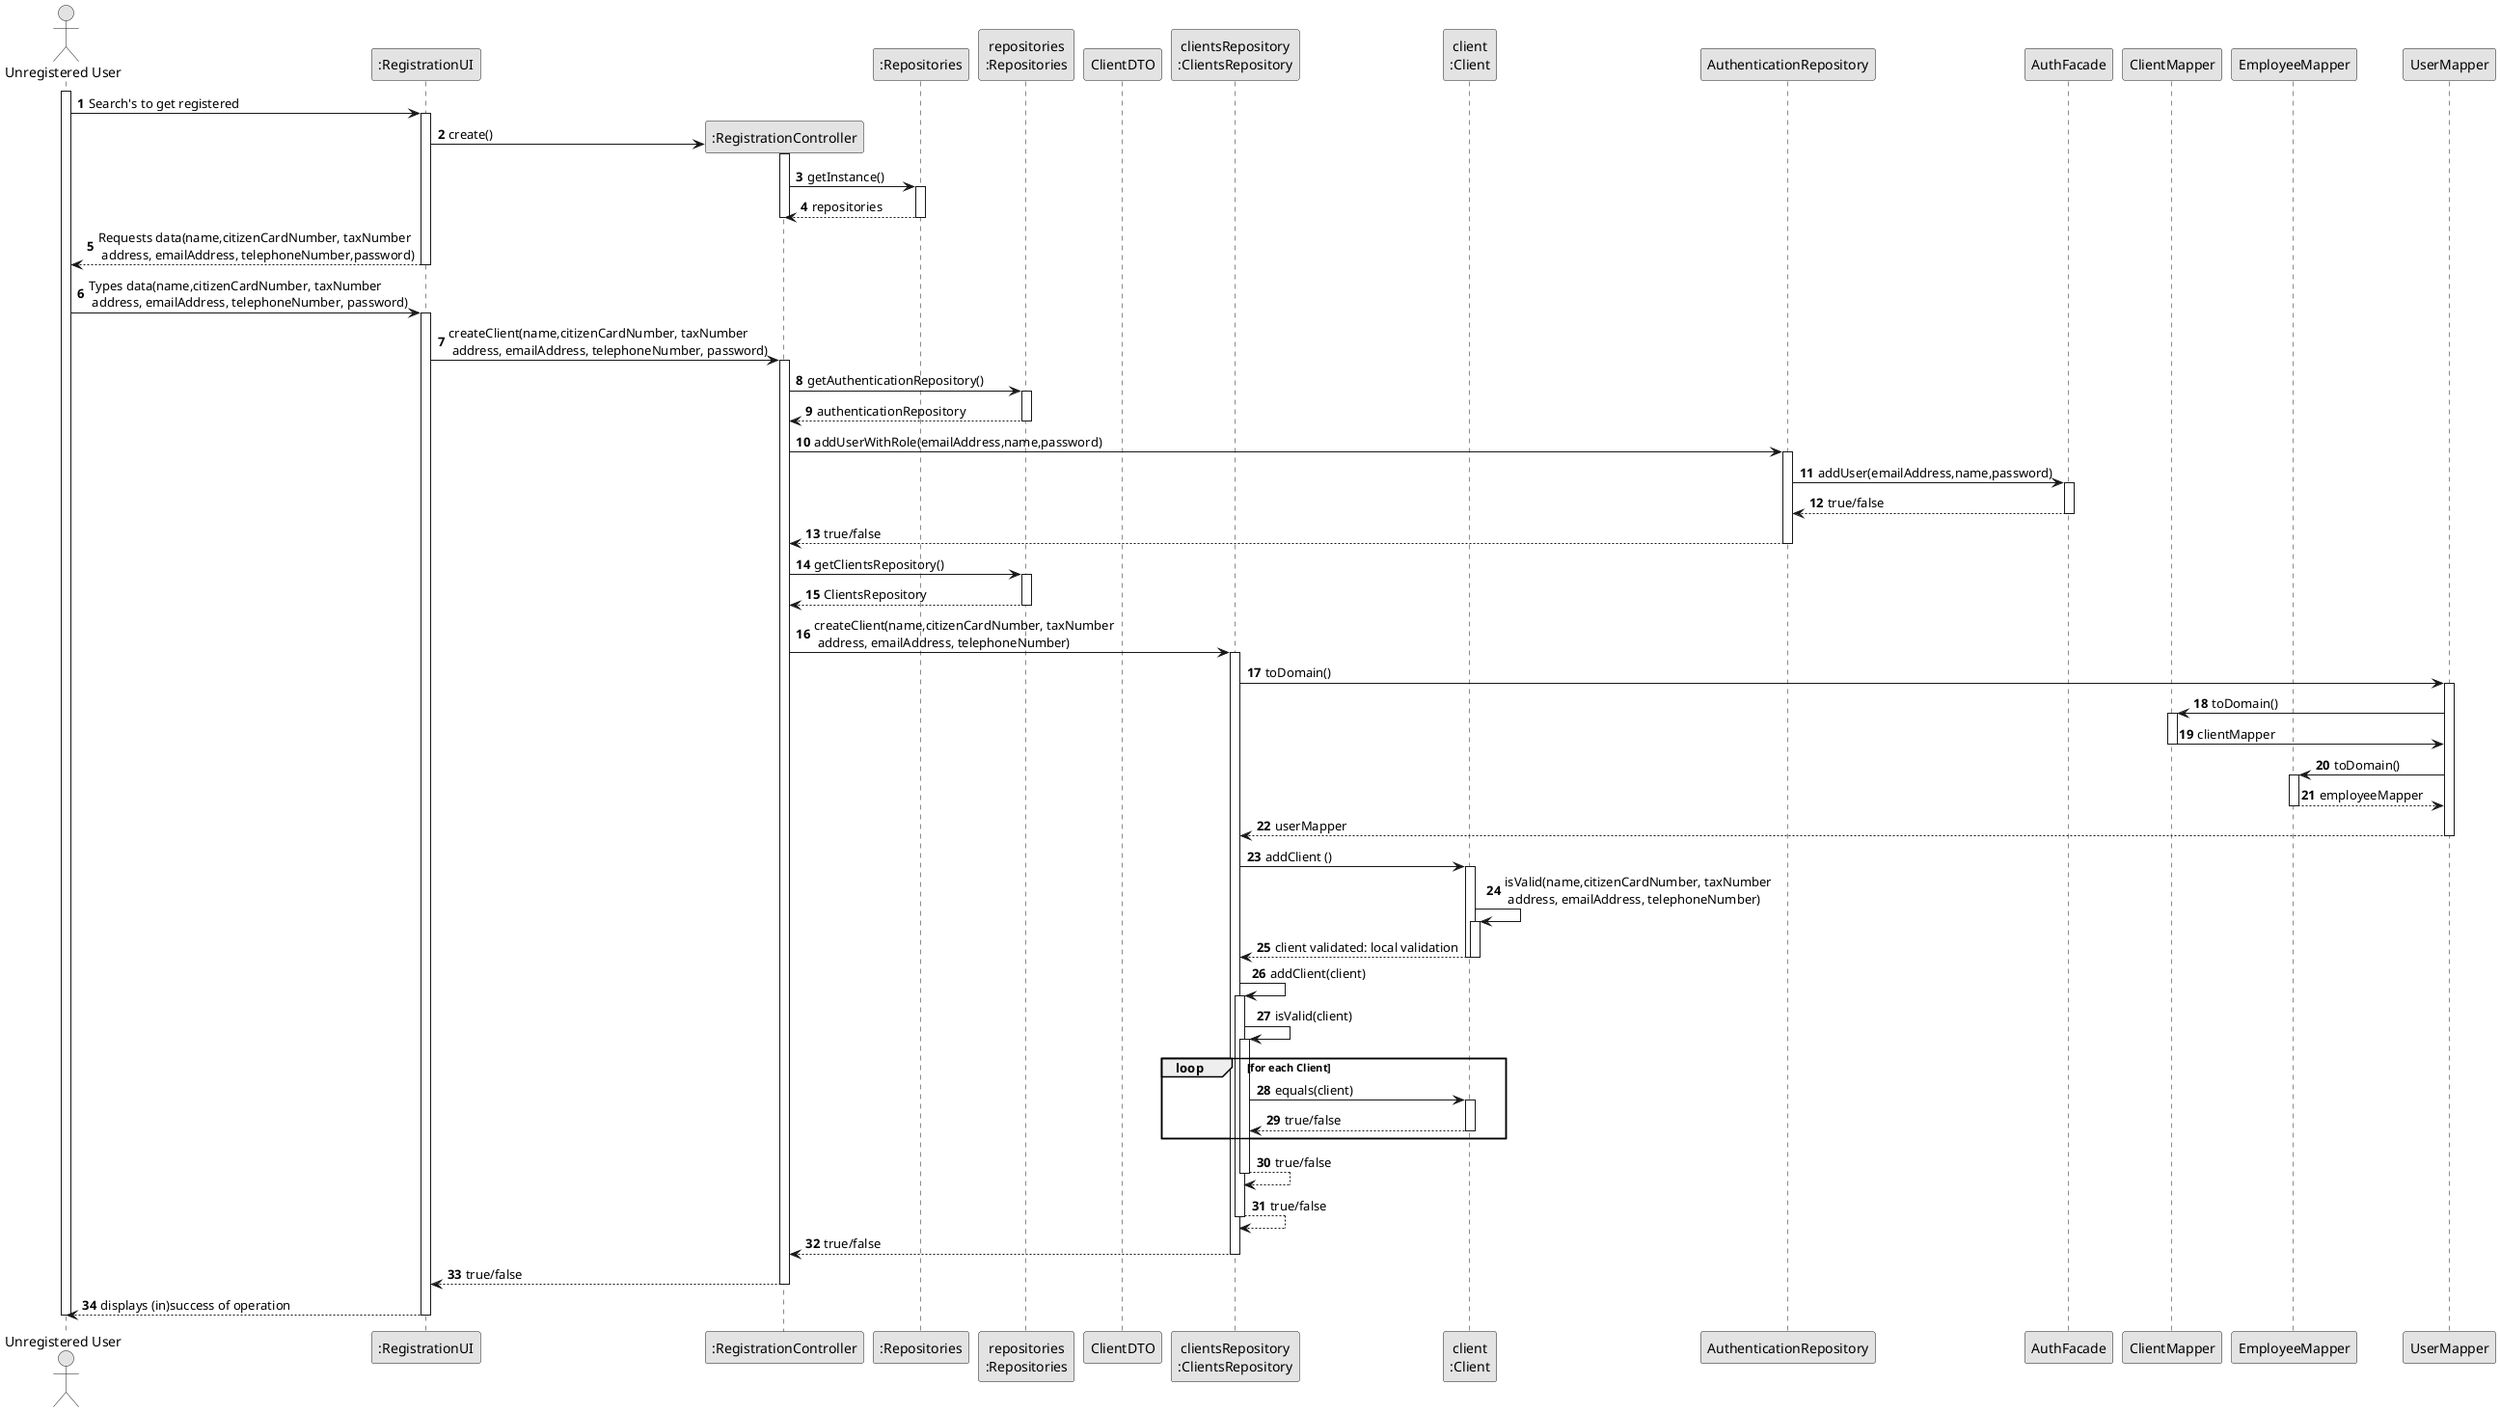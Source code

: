 @startuml
skinparam monochrome true
skinparam packageStyle rectangle
skinparam shadowing false

autonumber

'hide footbox
actor "Unregistered User" as URU
participant ":RegistrationUI" as UI
participant ":RegistrationController" as CTRL
participant ":Repositories" as Rep
participant "repositories\n:Repositories" as rep
participant "ClientDTO" as ClientDTO

participant "clientsRepository\n:ClientsRepository" as CR

participant "client\n:Client" as Client
participant "AuthenticationRepository" as AR
participant "AuthFacade" as AF

participant "ClientMapper" as ClientMapper
participant "EmployeeMapper" as EmployeeMapper
participant "UserMapper" as UserMapper





activate URU

        URU -> UI : Search's to get registered

        activate UI

'            UI --> ADM : requests data (reference, description,  informal \n description, technical description, duration, cost)
            'create CTRL
            UI -> CTRL** : create()
            activate CTRL

            CTRL -> Rep : getInstance()
                            activate Rep

                                Rep --> CTRL: repositories
                                deactivate CTRL
                            deactivate Rep
            UI --> URU : Requests data(name,citizenCardNumber, taxNumber\n address, emailAddress, telephoneNumber,password)
deactivate UI
URU -> UI : Types data(name,citizenCardNumber, taxNumber\n address, emailAddress, telephoneNumber, password)
activate UI

UI -> CTRL : createClient(name,citizenCardNumber, taxNumber\n address, emailAddress, telephoneNumber, password)
activate CTRL

CTRL -> rep :getAuthenticationRepository()

activate rep

rep --> CTRL : authenticationRepository
deactivate rep

deactivate Rep
 CTRL -> AR : addUserWithRole(emailAddress,name,password)
                activate AR

                AR -> AF : addUser(emailAddress,name,password)
                activate AF

                AF -->AR : true/false
                deactivate AF
                AR --> CTRL : true/false
                deactivate AR


               CTRL -> rep : getClientsRepository()
               activate rep

               rep--> CTRL : ClientsRepository

               deactivate rep


                deactivate Rep

                CTRL -> CR : createClient(name,citizenCardNumber, taxNumber\n address, emailAddress, telephoneNumber)
                activate CR

                CR -> UserMapper : toDomain()
                activate UserMapper

                UserMapper -> ClientMapper : toDomain()
                activate ClientMapper

                ClientMapper -> UserMapper : clientMapper
                deactivate ClientMapper

                UserMapper -> EmployeeMapper : toDomain()
                activate EmployeeMapper

                EmployeeMapper --> UserMapper : employeeMapper
                deactivate EmployeeMapper

                UserMapper --> CR : userMapper
                deactivate UserMapper

                CR -> Client : addClient ()
                activate Client

                Client -> Client : isValid(name,citizenCardNumber, taxNumber\n address, emailAddress, telephoneNumber)
                activate Client

                Client --> CR : client validated: local validation
                deactivate Client

                deactivate Client

                CR -> CR : addClient(client)
                activate CR

                CR-> CR: isValid(client)
                activate CR

                loop for each Client

                CR ->Client : equals(client)
                activate Client

                Client --> CR : true/false
                deactivate Client

                end

                CR-->CR :true/false
                deactivate CR

                CR--> CR : true/false
                deactivate CR

                CR--> CTRL : true/false
                deactivate CR

                deactivate CR

                CTRL --> UI : true/false
                deactivate CTRL

                UI --> URU :displays (in)success of operation
                deactivate UI

                deactivate URU


@enduml